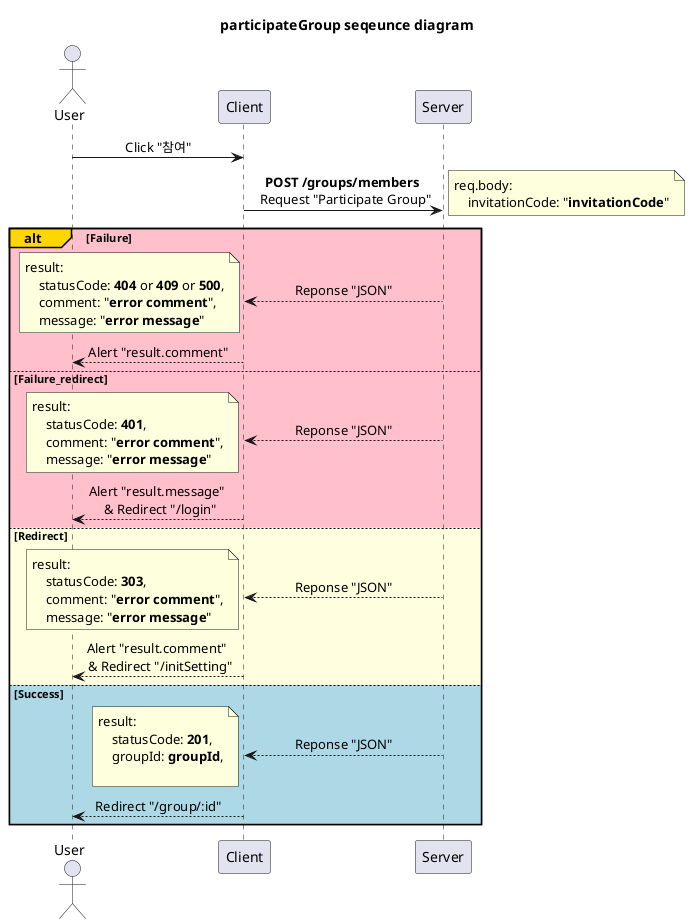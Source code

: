 @startuml participateGroup
'http://localhost:3000/userHome

title participateGroup seqeunce diagram

skinparam SequenceMessageAlignment center

participant Server order 30
participant Client order 20
actor User order 10

User -> Client: Click "참여"

Client -> Server: **POST /groups/members** \n Request "Participate Group"
note right
    req.body:
        invitationCode: "**invitationCode**"
end note

alt#Gold #Pink Failure
    Client <-- Server: Reponse "JSON"
    note left
        result:
            statusCode: **404** or **409** or **500**,
            comment: "**error comment**",
            message: "**error message**"
    end note
    User <-- Client: Alert "result.comment"

else #Pink Failure_redirect
    Client <-- Server: Reponse "JSON"
    note left
        result:
            statusCode: **401**,
            comment: "**error comment**",
            message: "**error message**"
    end note
    User <-- Client: Alert "result.message" \n & Redirect "/login"

else #LightYellow Redirect
    Client <-- Server: Reponse "JSON"
    note left
        result:
            statusCode: **303**,
            comment: "**error comment**",
            message: "**error message**"
    end note
    User <-- Client: Alert "result.comment" \n & Redirect "/initSetting"

else #LightBlue Success
    Client <-- Server: Reponse "JSON"
    note left
        result:
            statusCode: **201**,
            groupId: **groupId**,

    end note
    User <-- Client: Redirect "/group/:id"

end

@enduml